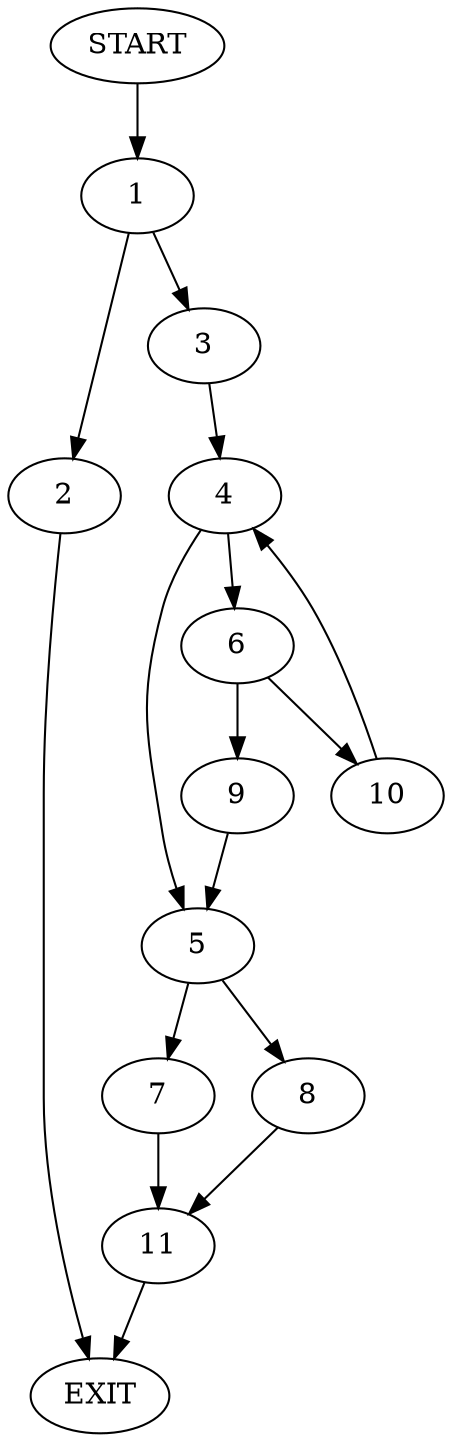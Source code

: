 digraph {
0 [label="START"]
12 [label="EXIT"]
0 -> 1
1 -> 2
1 -> 3
3 -> 4
2 -> 12
4 -> 5
4 -> 6
5 -> 7
5 -> 8
6 -> 9
6 -> 10
10 -> 4
9 -> 5
7 -> 11
8 -> 11
11 -> 12
}
